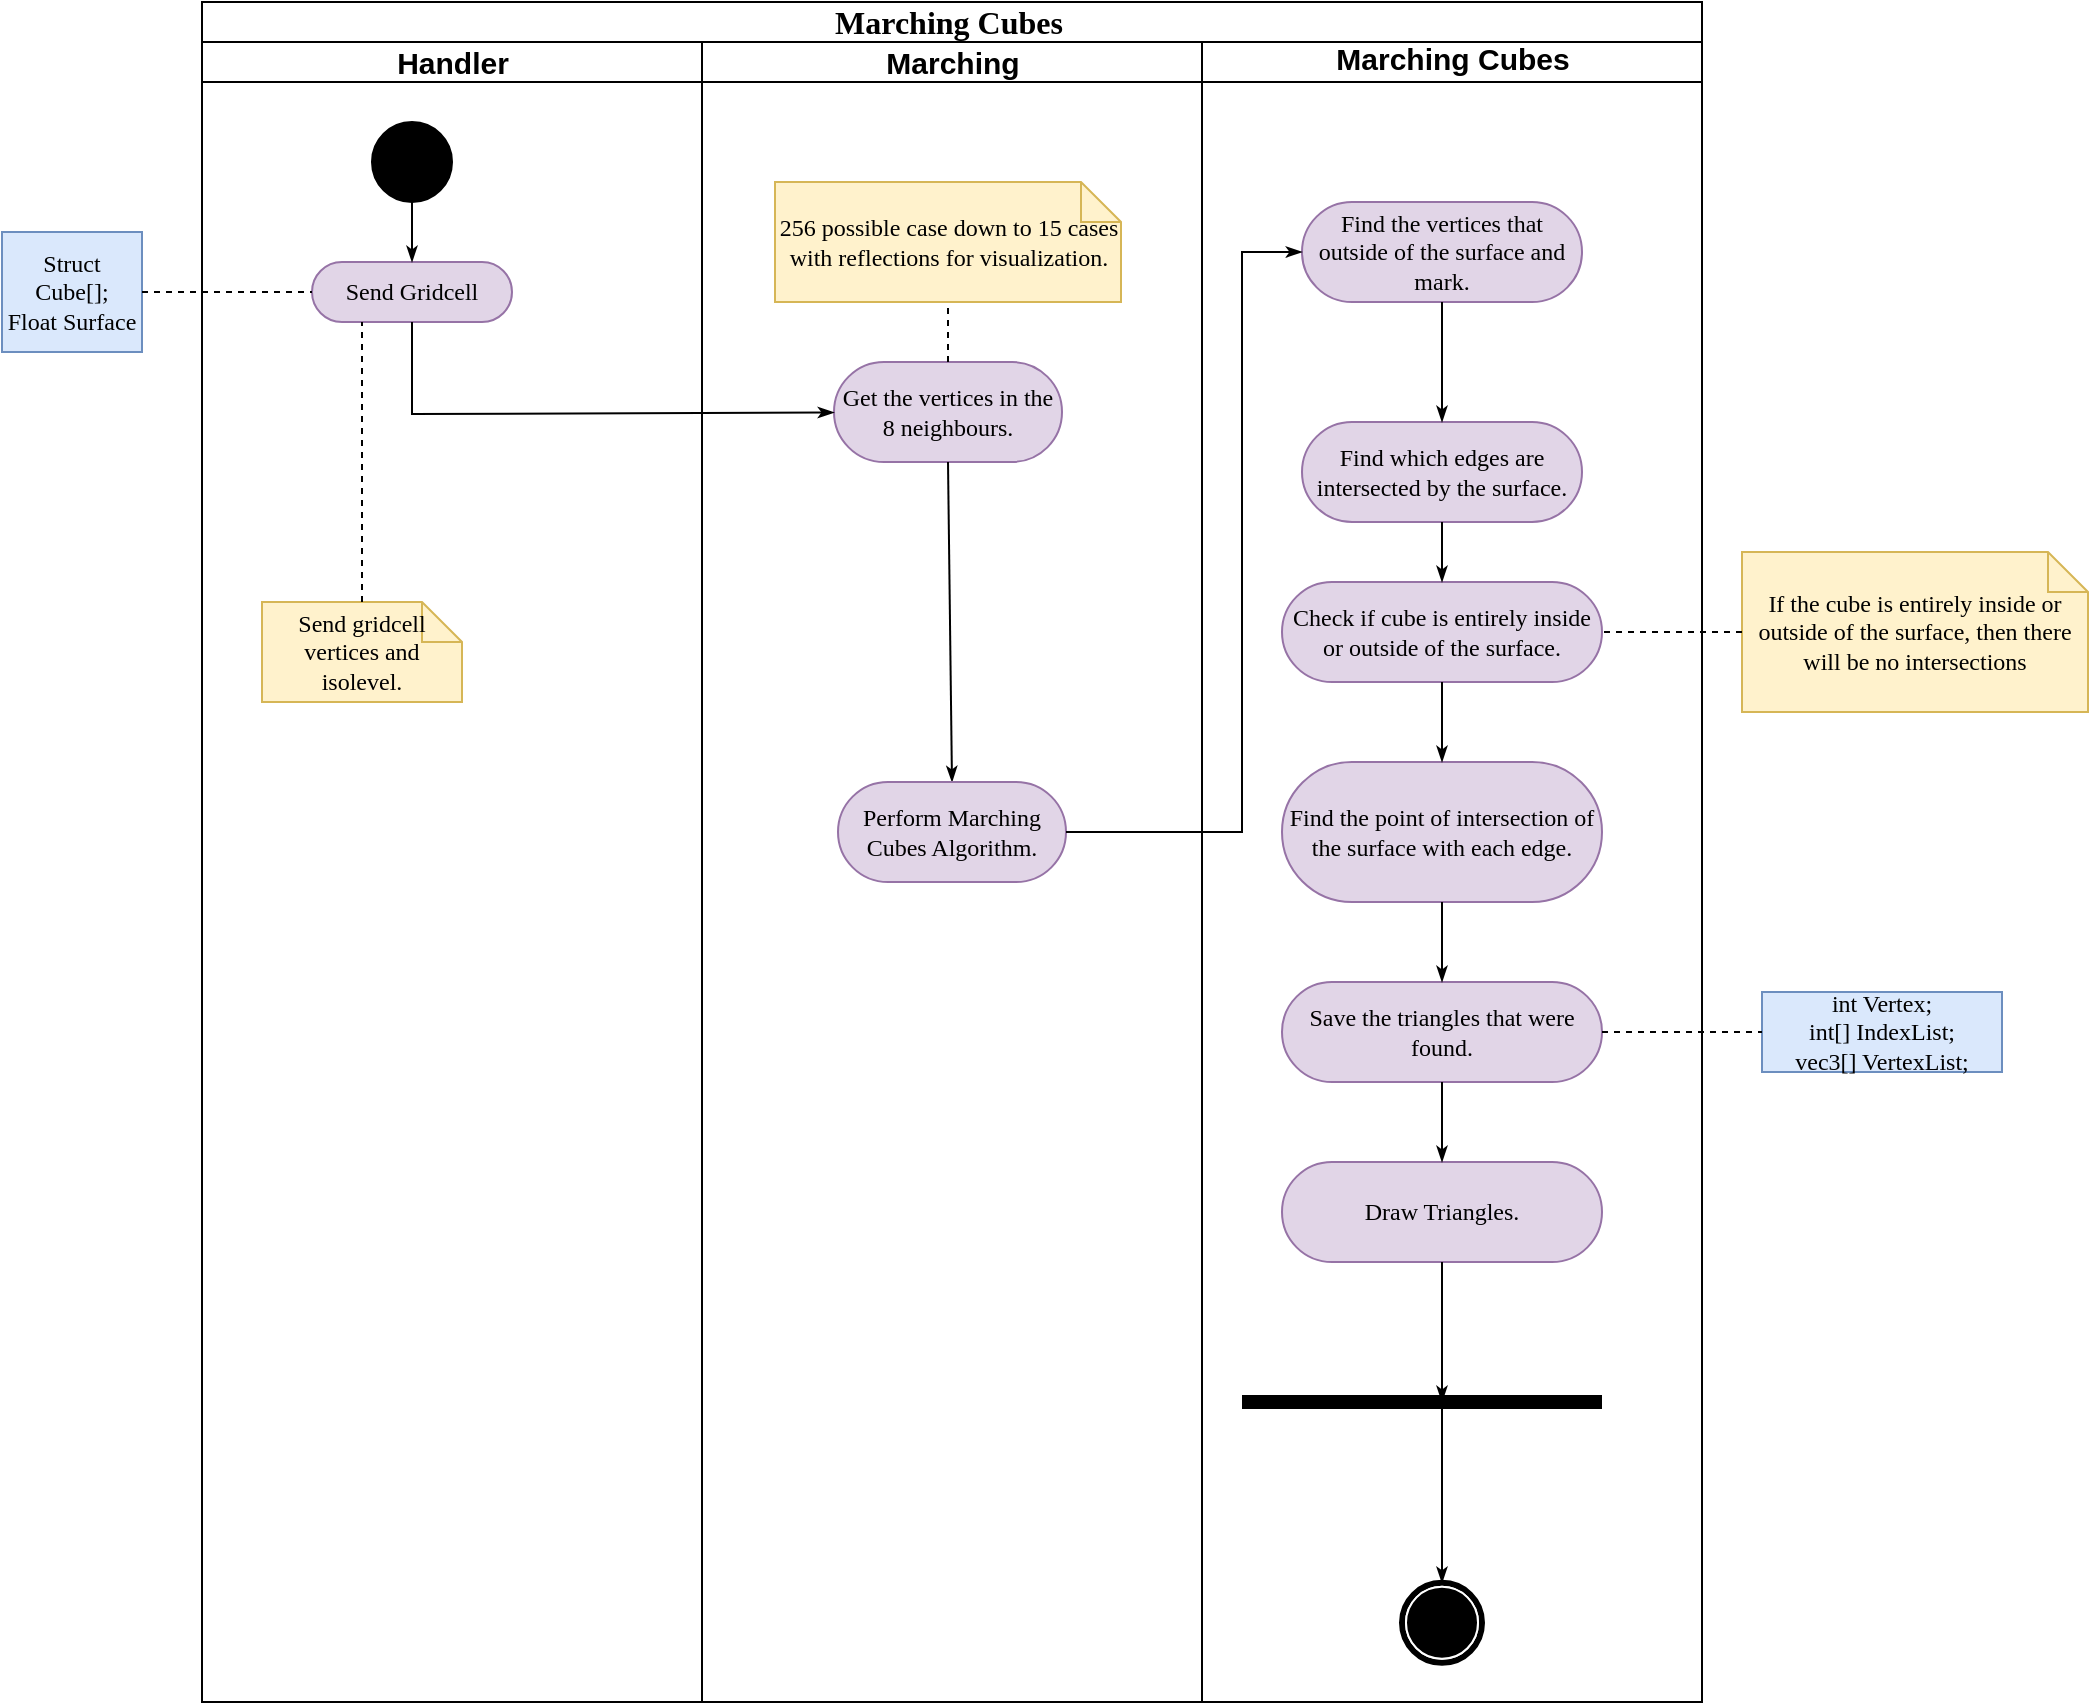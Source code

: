 <mxfile version="12.8.4" type="device"><diagram name="Page-1" id="0783ab3e-0a74-02c8-0abd-f7b4e66b4bec"><mxGraphModel dx="1718" dy="388" grid="1" gridSize="10" guides="1" tooltips="1" connect="1" arrows="1" fold="1" page="1" pageScale="1" pageWidth="850" pageHeight="1100" background="#ffffff" math="0" shadow="0"><root><mxCell id="0"/><mxCell id="1" parent="0"/><mxCell id="1c1d494c118603dd-1" value="&lt;font style=&quot;font-size: 16px&quot;&gt;Marching Cubes&amp;nbsp;&lt;/font&gt;" style="swimlane;html=1;childLayout=stackLayout;startSize=20;rounded=0;shadow=0;comic=0;labelBackgroundColor=none;strokeWidth=1;fontFamily=Verdana;fontSize=12;align=center;" parent="1" vertex="1"><mxGeometry x="40" y="20" width="750" height="850" as="geometry"/></mxCell><mxCell id="1c1d494c118603dd-2" value="&lt;font style=&quot;font-size: 15px&quot;&gt;Handler&lt;/font&gt;" style="swimlane;html=1;startSize=20;" parent="1c1d494c118603dd-1" vertex="1"><mxGeometry y="20" width="250" height="830" as="geometry"/></mxCell><mxCell id="60571a20871a0731-4" value="" style="ellipse;whiteSpace=wrap;html=1;rounded=0;shadow=0;comic=0;labelBackgroundColor=none;strokeWidth=1;fillColor=#000000;fontFamily=Verdana;fontSize=12;align=center;" parent="1c1d494c118603dd-2" vertex="1"><mxGeometry x="85" y="40" width="40" height="40" as="geometry"/></mxCell><mxCell id="60571a20871a0731-8" value="Send Gridcell" style="rounded=1;whiteSpace=wrap;html=1;shadow=0;comic=0;labelBackgroundColor=none;strokeWidth=1;fontFamily=Verdana;fontSize=12;align=center;arcSize=50;fillColor=#e1d5e7;strokeColor=#9673a6;" parent="1c1d494c118603dd-2" vertex="1"><mxGeometry x="55" y="110" width="100" height="30" as="geometry"/></mxCell><mxCell id="1c1d494c118603dd-27" style="edgeStyle=orthogonalEdgeStyle;rounded=0;html=1;labelBackgroundColor=none;startArrow=none;startFill=0;startSize=5;endArrow=classicThin;endFill=1;endSize=5;jettySize=auto;orthogonalLoop=1;strokeWidth=1;fontFamily=Verdana;fontSize=12" parent="1c1d494c118603dd-2" source="60571a20871a0731-4" target="60571a20871a0731-8" edge="1"><mxGeometry relative="1" as="geometry"/></mxCell><mxCell id="1c1d494c118603dd-21" value="Send gridcell vertices and isolevel." style="shape=note;whiteSpace=wrap;html=1;rounded=0;shadow=0;comic=0;labelBackgroundColor=none;strokeWidth=1;fontFamily=Verdana;fontSize=12;align=center;size=20;fillColor=#fff2cc;strokeColor=#d6b656;" parent="1c1d494c118603dd-2" vertex="1"><mxGeometry x="30" y="280" width="100" height="50" as="geometry"/></mxCell><mxCell id="FSS5P7uBZxBDkMRp00eT-8" value="" style="endArrow=none;dashed=1;html=1;strokeWidth=1;fontSize=12;entryX=0.25;entryY=1;entryDx=0;entryDy=0;exitX=0.5;exitY=0;exitDx=0;exitDy=0;exitPerimeter=0;fontStyle=1" parent="1c1d494c118603dd-2" source="1c1d494c118603dd-21" target="60571a20871a0731-8" edge="1"><mxGeometry width="50" height="50" relative="1" as="geometry"><mxPoint x="40" y="240" as="sourcePoint"/><mxPoint x="90" y="190" as="targetPoint"/></mxGeometry></mxCell><mxCell id="1c1d494c118603dd-3" value="&lt;font style=&quot;font-size: 15px&quot;&gt;Marching&lt;/font&gt;" style="swimlane;html=1;startSize=20;" parent="1c1d494c118603dd-1" vertex="1"><mxGeometry x="250" y="20" width="250" height="830" as="geometry"/></mxCell><mxCell id="1c1d494c118603dd-7" value="Get the vertices in the 8 neighbours." style="rounded=1;whiteSpace=wrap;html=1;shadow=0;comic=0;labelBackgroundColor=none;strokeWidth=1;fontFamily=Verdana;fontSize=12;align=center;arcSize=50;fillColor=#e1d5e7;strokeColor=#9673a6;" parent="1c1d494c118603dd-3" vertex="1"><mxGeometry x="66" y="160" width="114" height="50" as="geometry"/></mxCell><mxCell id="Eoc1qnh-sB_IrAHV5-r7-13" style="edgeStyle=none;rounded=0;html=1;labelBackgroundColor=none;startArrow=none;startFill=0;startSize=5;endArrow=classicThin;endFill=1;endSize=5;jettySize=auto;orthogonalLoop=1;strokeWidth=1;fontFamily=Verdana;fontSize=12;exitX=0.5;exitY=1;exitDx=0;exitDy=0;entryX=0.5;entryY=0;entryDx=0;entryDy=0;" parent="1c1d494c118603dd-3" source="1c1d494c118603dd-7" target="FSS5P7uBZxBDkMRp00eT-19" edge="1"><mxGeometry relative="1" as="geometry"><mxPoint x="-100" y="198.241" as="sourcePoint"/><mxPoint x="124" y="350" as="targetPoint"/></mxGeometry></mxCell><mxCell id="v5lr7bBvockY5O7Us8n9-2" value="" style="endArrow=none;dashed=1;html=1;entryX=0.5;entryY=1;entryDx=0;entryDy=0;entryPerimeter=0;exitX=0.5;exitY=0;exitDx=0;exitDy=0;" parent="1c1d494c118603dd-3" source="1c1d494c118603dd-7" target="v5lr7bBvockY5O7Us8n9-1" edge="1"><mxGeometry width="50" height="50" relative="1" as="geometry"><mxPoint x="173" y="190" as="sourcePoint"/><mxPoint x="223" y="140" as="targetPoint"/></mxGeometry></mxCell><mxCell id="v5lr7bBvockY5O7Us8n9-1" value="256 possible case down to 15 cases with reflections for visualization." style="shape=note;whiteSpace=wrap;html=1;rounded=0;shadow=0;comic=0;labelBackgroundColor=none;strokeWidth=1;fontFamily=Verdana;fontSize=12;align=center;size=20;fillColor=#fff2cc;strokeColor=#d6b656;" parent="1c1d494c118603dd-3" vertex="1"><mxGeometry x="36.5" y="70" width="173" height="60" as="geometry"/></mxCell><mxCell id="FSS5P7uBZxBDkMRp00eT-19" value="Perform Marching Cubes Algorithm." style="rounded=1;whiteSpace=wrap;html=1;shadow=0;comic=0;labelBackgroundColor=none;strokeWidth=1;fontFamily=Verdana;fontSize=12;align=center;arcSize=50;fillColor=#e1d5e7;strokeColor=#9673a6;" parent="1c1d494c118603dd-3" vertex="1"><mxGeometry x="68" y="370" width="114" height="50" as="geometry"/></mxCell><mxCell id="1c1d494c118603dd-4" value="&lt;pre style=&quot;line-height: 15.6px ; font-family: &amp;#34;courier&amp;#34; , monospace ; font-weight: 400&quot;&gt;&lt;span style=&quot;font-family: &amp;#34;helvetica&amp;#34; ; font-weight: 700 ; white-space: nowrap ; background-color: rgb(255 , 255 , 255)&quot;&gt;&lt;font style=&quot;font-size: 15px&quot;&gt;Marching Cubes&lt;/font&gt;&lt;/span&gt;&lt;font size=&quot;2&quot; style=&quot;background-color: rgb(255 , 255 , 255)&quot;&gt;&lt;br&gt;&lt;/font&gt;&lt;/pre&gt;" style="swimlane;html=1;startSize=20;" parent="1c1d494c118603dd-1" vertex="1"><mxGeometry x="500" y="20" width="250" height="830" as="geometry"/></mxCell><mxCell id="FSS5P7uBZxBDkMRp00eT-2" value="Find the vertices that outside of the surface and mark." style="rounded=1;whiteSpace=wrap;html=1;shadow=0;comic=0;labelBackgroundColor=none;strokeWidth=1;fontFamily=Verdana;fontSize=12;align=center;arcSize=50;fillColor=#e1d5e7;strokeColor=#9673a6;" parent="1c1d494c118603dd-4" vertex="1"><mxGeometry x="50" y="80" width="140" height="50" as="geometry"/></mxCell><mxCell id="FSS5P7uBZxBDkMRp00eT-3" value="Find which edges are intersected by the surface." style="rounded=1;whiteSpace=wrap;html=1;shadow=0;comic=0;labelBackgroundColor=none;strokeWidth=1;fontFamily=Verdana;fontSize=12;align=center;arcSize=50;fillColor=#e1d5e7;strokeColor=#9673a6;" parent="1c1d494c118603dd-4" vertex="1"><mxGeometry x="50" y="190" width="140" height="50" as="geometry"/></mxCell><mxCell id="FSS5P7uBZxBDkMRp00eT-5" style="edgeStyle=none;rounded=0;html=1;labelBackgroundColor=none;startArrow=none;startFill=0;startSize=5;endArrow=classicThin;endFill=1;endSize=5;jettySize=auto;orthogonalLoop=1;strokeWidth=1;fontFamily=Verdana;fontSize=12;exitX=0.5;exitY=1;exitDx=0;exitDy=0;entryX=0.5;entryY=0;entryDx=0;entryDy=0;" parent="1c1d494c118603dd-4" source="FSS5P7uBZxBDkMRp00eT-2" target="FSS5P7uBZxBDkMRp00eT-3" edge="1"><mxGeometry relative="1" as="geometry"><mxPoint x="-375" y="110" as="sourcePoint"/><mxPoint x="-375" y="140" as="targetPoint"/></mxGeometry></mxCell><mxCell id="FSS5P7uBZxBDkMRp00eT-6" value="Check if cube is entirely inside or outside of the surface." style="rounded=1;whiteSpace=wrap;html=1;shadow=0;comic=0;labelBackgroundColor=none;strokeWidth=1;fontFamily=Verdana;fontSize=12;align=center;arcSize=50;fillColor=#e1d5e7;strokeColor=#9673a6;" parent="1c1d494c118603dd-4" vertex="1"><mxGeometry x="40" y="270" width="160" height="50" as="geometry"/></mxCell><mxCell id="FSS5P7uBZxBDkMRp00eT-10" value="Find the point of intersection of the surface with each edge." style="rounded=1;whiteSpace=wrap;html=1;shadow=0;comic=0;labelBackgroundColor=none;strokeWidth=1;fontFamily=Verdana;fontSize=12;align=center;arcSize=50;fillColor=#e1d5e7;strokeColor=#9673a6;" parent="1c1d494c118603dd-4" vertex="1"><mxGeometry x="40" y="360" width="160" height="70" as="geometry"/></mxCell><mxCell id="FSS5P7uBZxBDkMRp00eT-11" style="edgeStyle=none;rounded=0;html=1;labelBackgroundColor=none;startArrow=none;startFill=0;startSize=5;endArrow=classicThin;endFill=1;endSize=5;jettySize=auto;orthogonalLoop=1;strokeWidth=1;fontFamily=Verdana;fontSize=12;entryX=0.5;entryY=0;entryDx=0;entryDy=0;exitX=0.5;exitY=1;exitDx=0;exitDy=0;" parent="1c1d494c118603dd-4" source="FSS5P7uBZxBDkMRp00eT-3" target="FSS5P7uBZxBDkMRp00eT-6" edge="1"><mxGeometry relative="1" as="geometry"><mxPoint x="-116.5" y="300" as="sourcePoint"/><mxPoint x="-116.5" y="330" as="targetPoint"/></mxGeometry></mxCell><mxCell id="FSS5P7uBZxBDkMRp00eT-12" style="edgeStyle=none;rounded=0;html=1;labelBackgroundColor=none;startArrow=none;startFill=0;startSize=5;endArrow=classicThin;endFill=1;endSize=5;jettySize=auto;orthogonalLoop=1;strokeWidth=1;fontFamily=Verdana;fontSize=12;entryX=0.5;entryY=0;entryDx=0;entryDy=0;exitX=0.5;exitY=1;exitDx=0;exitDy=0;" parent="1c1d494c118603dd-4" source="FSS5P7uBZxBDkMRp00eT-6" target="FSS5P7uBZxBDkMRp00eT-10" edge="1"><mxGeometry relative="1" as="geometry"><mxPoint x="-116.5" y="300" as="sourcePoint"/><mxPoint x="-116.5" y="330" as="targetPoint"/></mxGeometry></mxCell><mxCell id="FSS5P7uBZxBDkMRp00eT-13" value="Save the triangles that were found." style="rounded=1;whiteSpace=wrap;html=1;shadow=0;comic=0;labelBackgroundColor=none;strokeWidth=1;fontFamily=Verdana;fontSize=12;align=center;arcSize=50;fillColor=#e1d5e7;strokeColor=#9673a6;" parent="1c1d494c118603dd-4" vertex="1"><mxGeometry x="40" y="470" width="160" height="50" as="geometry"/></mxCell><mxCell id="FSS5P7uBZxBDkMRp00eT-14" style="edgeStyle=none;rounded=0;html=1;labelBackgroundColor=none;startArrow=none;startFill=0;startSize=5;endArrow=classicThin;endFill=1;endSize=5;jettySize=auto;orthogonalLoop=1;strokeWidth=1;fontFamily=Verdana;fontSize=12;entryX=0.5;entryY=0;entryDx=0;entryDy=0;exitX=0.5;exitY=1;exitDx=0;exitDy=0;" parent="1c1d494c118603dd-4" source="FSS5P7uBZxBDkMRp00eT-10" target="FSS5P7uBZxBDkMRp00eT-13" edge="1"><mxGeometry relative="1" as="geometry"><mxPoint x="130" y="330" as="sourcePoint"/><mxPoint x="130" y="370" as="targetPoint"/></mxGeometry></mxCell><mxCell id="FSS5P7uBZxBDkMRp00eT-17" value="Draw Triangles." style="rounded=1;whiteSpace=wrap;html=1;shadow=0;comic=0;labelBackgroundColor=none;strokeWidth=1;fontFamily=Verdana;fontSize=12;align=center;arcSize=50;fillColor=#e1d5e7;strokeColor=#9673a6;" parent="1c1d494c118603dd-4" vertex="1"><mxGeometry x="40" y="560" width="160" height="50" as="geometry"/></mxCell><mxCell id="FSS5P7uBZxBDkMRp00eT-18" style="edgeStyle=none;rounded=0;html=1;labelBackgroundColor=none;startArrow=none;startFill=0;startSize=5;endArrow=classicThin;endFill=1;endSize=5;jettySize=auto;orthogonalLoop=1;strokeWidth=1;fontFamily=Verdana;fontSize=12;entryX=0.5;entryY=0;entryDx=0;entryDy=0;exitX=0.5;exitY=1;exitDx=0;exitDy=0;" parent="1c1d494c118603dd-4" source="FSS5P7uBZxBDkMRp00eT-13" target="FSS5P7uBZxBDkMRp00eT-17" edge="1"><mxGeometry relative="1" as="geometry"><mxPoint x="-122.5" y="440" as="sourcePoint"/><mxPoint x="-122.5" y="496.97" as="targetPoint"/></mxGeometry></mxCell><mxCell id="60571a20871a0731-5" value="" style="shape=mxgraph.bpmn.shape;html=1;verticalLabelPosition=bottom;labelBackgroundColor=#ffffff;verticalAlign=top;perimeter=ellipsePerimeter;outline=end;symbol=terminate;rounded=0;shadow=0;comic=0;strokeWidth=1;fontFamily=Verdana;fontSize=12;align=center;" parent="1c1d494c118603dd-4" vertex="1"><mxGeometry x="100" y="770.42" width="40" height="40" as="geometry"/></mxCell><mxCell id="1c1d494c118603dd-45" style="edgeStyle=none;rounded=0;html=1;labelBackgroundColor=none;startArrow=none;startFill=0;startSize=5;endArrow=classicThin;endFill=1;endSize=5;jettySize=auto;orthogonalLoop=1;strokeWidth=1;fontFamily=Verdana;fontSize=12;entryX=0.5;entryY=0;entryDx=0;entryDy=0;" parent="1c1d494c118603dd-4" target="60571a20871a0731-5" edge="1"><mxGeometry relative="1" as="geometry"><mxPoint x="120" y="680" as="sourcePoint"/><mxPoint x="123" y="730.42" as="targetPoint"/></mxGeometry></mxCell><mxCell id="Eoc1qnh-sB_IrAHV5-r7-21" value="" style="line;strokeWidth=7;fillColor=none;align=left;verticalAlign=middle;spacingTop=-1;spacingLeft=3;spacingRight=3;rotatable=0;labelPosition=right;points=[];portConstraint=eastwest;" parent="1c1d494c118603dd-4" vertex="1"><mxGeometry x="20" y="670" width="180" height="20" as="geometry"/></mxCell><mxCell id="FSS5P7uBZxBDkMRp00eT-21" style="edgeStyle=none;rounded=0;html=1;labelBackgroundColor=none;startArrow=none;startFill=0;startSize=5;endArrow=classicThin;endFill=1;endSize=5;jettySize=auto;orthogonalLoop=1;strokeWidth=1;fontFamily=Verdana;fontSize=12;exitX=0.5;exitY=1;exitDx=0;exitDy=0;" parent="1c1d494c118603dd-4" source="FSS5P7uBZxBDkMRp00eT-17" edge="1"><mxGeometry relative="1" as="geometry"><mxPoint x="130" y="530" as="sourcePoint"/><mxPoint x="120" y="680" as="targetPoint"/></mxGeometry></mxCell><mxCell id="1c1d494c118603dd-35" style="edgeStyle=none;rounded=0;html=1;labelBackgroundColor=none;startArrow=none;startFill=0;startSize=5;endArrow=classicThin;endFill=1;endSize=5;jettySize=auto;orthogonalLoop=1;strokeWidth=1;fontFamily=Verdana;fontSize=12;exitX=0.5;exitY=1;exitDx=0;exitDy=0;" parent="1c1d494c118603dd-1" source="60571a20871a0731-8" target="1c1d494c118603dd-7" edge="1"><mxGeometry relative="1" as="geometry"><Array as="points"><mxPoint x="105" y="206"/></Array><mxPoint x="105" y="220.0" as="sourcePoint"/></mxGeometry></mxCell><mxCell id="FSS5P7uBZxBDkMRp00eT-20" style="edgeStyle=none;rounded=0;html=1;labelBackgroundColor=none;startArrow=none;startFill=0;startSize=5;endArrow=classicThin;endFill=1;endSize=5;jettySize=auto;orthogonalLoop=1;strokeWidth=1;fontFamily=Verdana;fontSize=12;exitX=1;exitY=0.5;exitDx=0;exitDy=0;entryX=0;entryY=0.5;entryDx=0;entryDy=0;" parent="1c1d494c118603dd-1" source="FSS5P7uBZxBDkMRp00eT-19" target="FSS5P7uBZxBDkMRp00eT-2" edge="1"><mxGeometry relative="1" as="geometry"><mxPoint x="383" y="330" as="sourcePoint"/><mxPoint x="385" y="400" as="targetPoint"/><Array as="points"><mxPoint x="520" y="415"/><mxPoint x="520" y="125"/></Array></mxGeometry></mxCell><mxCell id="FSS5P7uBZxBDkMRp00eT-7" value="If the cube is entirely inside or outside of the surface, then there will be no intersections" style="shape=note;whiteSpace=wrap;html=1;rounded=0;shadow=0;comic=0;labelBackgroundColor=none;strokeWidth=1;fontFamily=Verdana;fontSize=12;align=center;size=20;fillColor=#fff2cc;strokeColor=#d6b656;" parent="1" vertex="1"><mxGeometry x="810" y="295" width="173" height="80" as="geometry"/></mxCell><mxCell id="FSS5P7uBZxBDkMRp00eT-9" value="" style="endArrow=none;dashed=1;html=1;strokeWidth=1;fontSize=12;entryX=1;entryY=0.5;entryDx=0;entryDy=0;exitX=0;exitY=0.5;exitDx=0;exitDy=0;exitPerimeter=0;" parent="1" source="FSS5P7uBZxBDkMRp00eT-7" target="FSS5P7uBZxBDkMRp00eT-6" edge="1"><mxGeometry width="50" height="50" relative="1" as="geometry"><mxPoint x="120" y="310" as="sourcePoint"/><mxPoint x="105" y="175" as="targetPoint"/></mxGeometry></mxCell><mxCell id="FSS5P7uBZxBDkMRp00eT-15" value="int Vertex;&lt;br&gt;int[] IndexList;&lt;br&gt;vec3[] VertexList;" style="rounded=0;whiteSpace=wrap;html=1;shadow=0;comic=0;labelBackgroundColor=none;strokeWidth=1;fontFamily=Verdana;fontSize=12;align=center;arcSize=50;fillColor=#dae8fc;strokeColor=#6c8ebf;" parent="1" vertex="1"><mxGeometry x="820" y="515" width="120" height="40" as="geometry"/></mxCell><mxCell id="FSS5P7uBZxBDkMRp00eT-16" value="" style="endArrow=none;dashed=1;html=1;strokeWidth=1;fontSize=12;entryX=0;entryY=0.5;entryDx=0;entryDy=0;exitX=1;exitY=0.5;exitDx=0;exitDy=0;fontStyle=1" parent="1" source="FSS5P7uBZxBDkMRp00eT-13" target="FSS5P7uBZxBDkMRp00eT-15" edge="1"><mxGeometry width="50" height="50" relative="1" as="geometry"><mxPoint x="120" y="310" as="sourcePoint"/><mxPoint x="105" y="175" as="targetPoint"/></mxGeometry></mxCell><mxCell id="_cOfAqLL6yWSSE-CWlNT-1" value="Struct Cube[];&lt;br&gt;Float Surface" style="rounded=0;whiteSpace=wrap;html=1;shadow=0;comic=0;labelBackgroundColor=none;strokeWidth=1;fontFamily=Verdana;fontSize=12;align=center;arcSize=50;fillColor=#dae8fc;strokeColor=#6c8ebf;" parent="1" vertex="1"><mxGeometry x="-60" y="135" width="70" height="60" as="geometry"/></mxCell><mxCell id="_cOfAqLL6yWSSE-CWlNT-2" value="" style="endArrow=none;dashed=1;html=1;strokeWidth=1;fontSize=12;exitX=1;exitY=0.5;exitDx=0;exitDy=0;fontStyle=1;entryX=0;entryY=0.5;entryDx=0;entryDy=0;" parent="1" source="_cOfAqLL6yWSSE-CWlNT-1" target="60571a20871a0731-8" edge="1"><mxGeometry width="50" height="50" relative="1" as="geometry"><mxPoint x="110" y="330.0" as="sourcePoint"/><mxPoint x="30" y="150" as="targetPoint"/></mxGeometry></mxCell></root></mxGraphModel></diagram></mxfile>